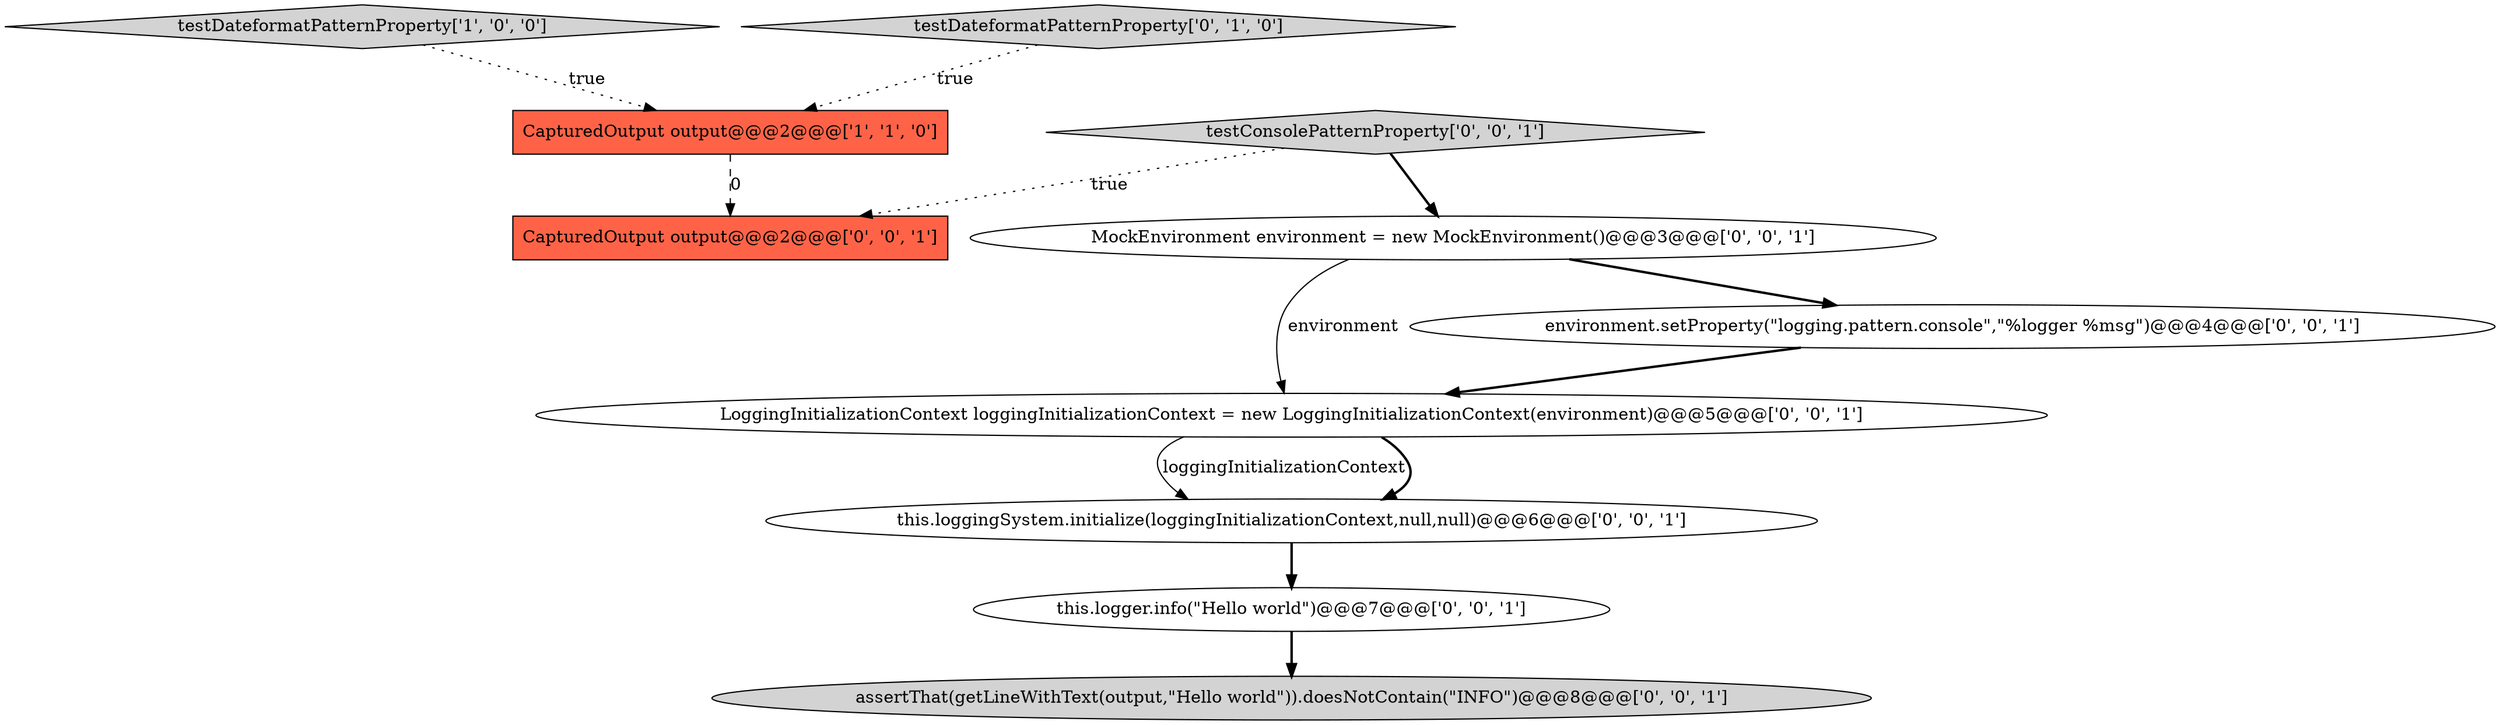 digraph {
0 [style = filled, label = "testDateformatPatternProperty['1', '0', '0']", fillcolor = lightgray, shape = diamond image = "AAA0AAABBB1BBB"];
8 [style = filled, label = "testConsolePatternProperty['0', '0', '1']", fillcolor = lightgray, shape = diamond image = "AAA0AAABBB3BBB"];
3 [style = filled, label = "CapturedOutput output@@@2@@@['0', '0', '1']", fillcolor = tomato, shape = box image = "AAA0AAABBB3BBB"];
5 [style = filled, label = "assertThat(getLineWithText(output,\"Hello world\")).doesNotContain(\"INFO\")@@@8@@@['0', '0', '1']", fillcolor = lightgray, shape = ellipse image = "AAA0AAABBB3BBB"];
2 [style = filled, label = "testDateformatPatternProperty['0', '1', '0']", fillcolor = lightgray, shape = diamond image = "AAA0AAABBB2BBB"];
10 [style = filled, label = "LoggingInitializationContext loggingInitializationContext = new LoggingInitializationContext(environment)@@@5@@@['0', '0', '1']", fillcolor = white, shape = ellipse image = "AAA0AAABBB3BBB"];
7 [style = filled, label = "environment.setProperty(\"logging.pattern.console\",\"%logger %msg\")@@@4@@@['0', '0', '1']", fillcolor = white, shape = ellipse image = "AAA0AAABBB3BBB"];
9 [style = filled, label = "this.loggingSystem.initialize(loggingInitializationContext,null,null)@@@6@@@['0', '0', '1']", fillcolor = white, shape = ellipse image = "AAA0AAABBB3BBB"];
1 [style = filled, label = "CapturedOutput output@@@2@@@['1', '1', '0']", fillcolor = tomato, shape = box image = "AAA0AAABBB1BBB"];
4 [style = filled, label = "this.logger.info(\"Hello world\")@@@7@@@['0', '0', '1']", fillcolor = white, shape = ellipse image = "AAA0AAABBB3BBB"];
6 [style = filled, label = "MockEnvironment environment = new MockEnvironment()@@@3@@@['0', '0', '1']", fillcolor = white, shape = ellipse image = "AAA0AAABBB3BBB"];
4->5 [style = bold, label=""];
2->1 [style = dotted, label="true"];
1->3 [style = dashed, label="0"];
8->3 [style = dotted, label="true"];
10->9 [style = solid, label="loggingInitializationContext"];
0->1 [style = dotted, label="true"];
6->7 [style = bold, label=""];
6->10 [style = solid, label="environment"];
8->6 [style = bold, label=""];
9->4 [style = bold, label=""];
7->10 [style = bold, label=""];
10->9 [style = bold, label=""];
}
